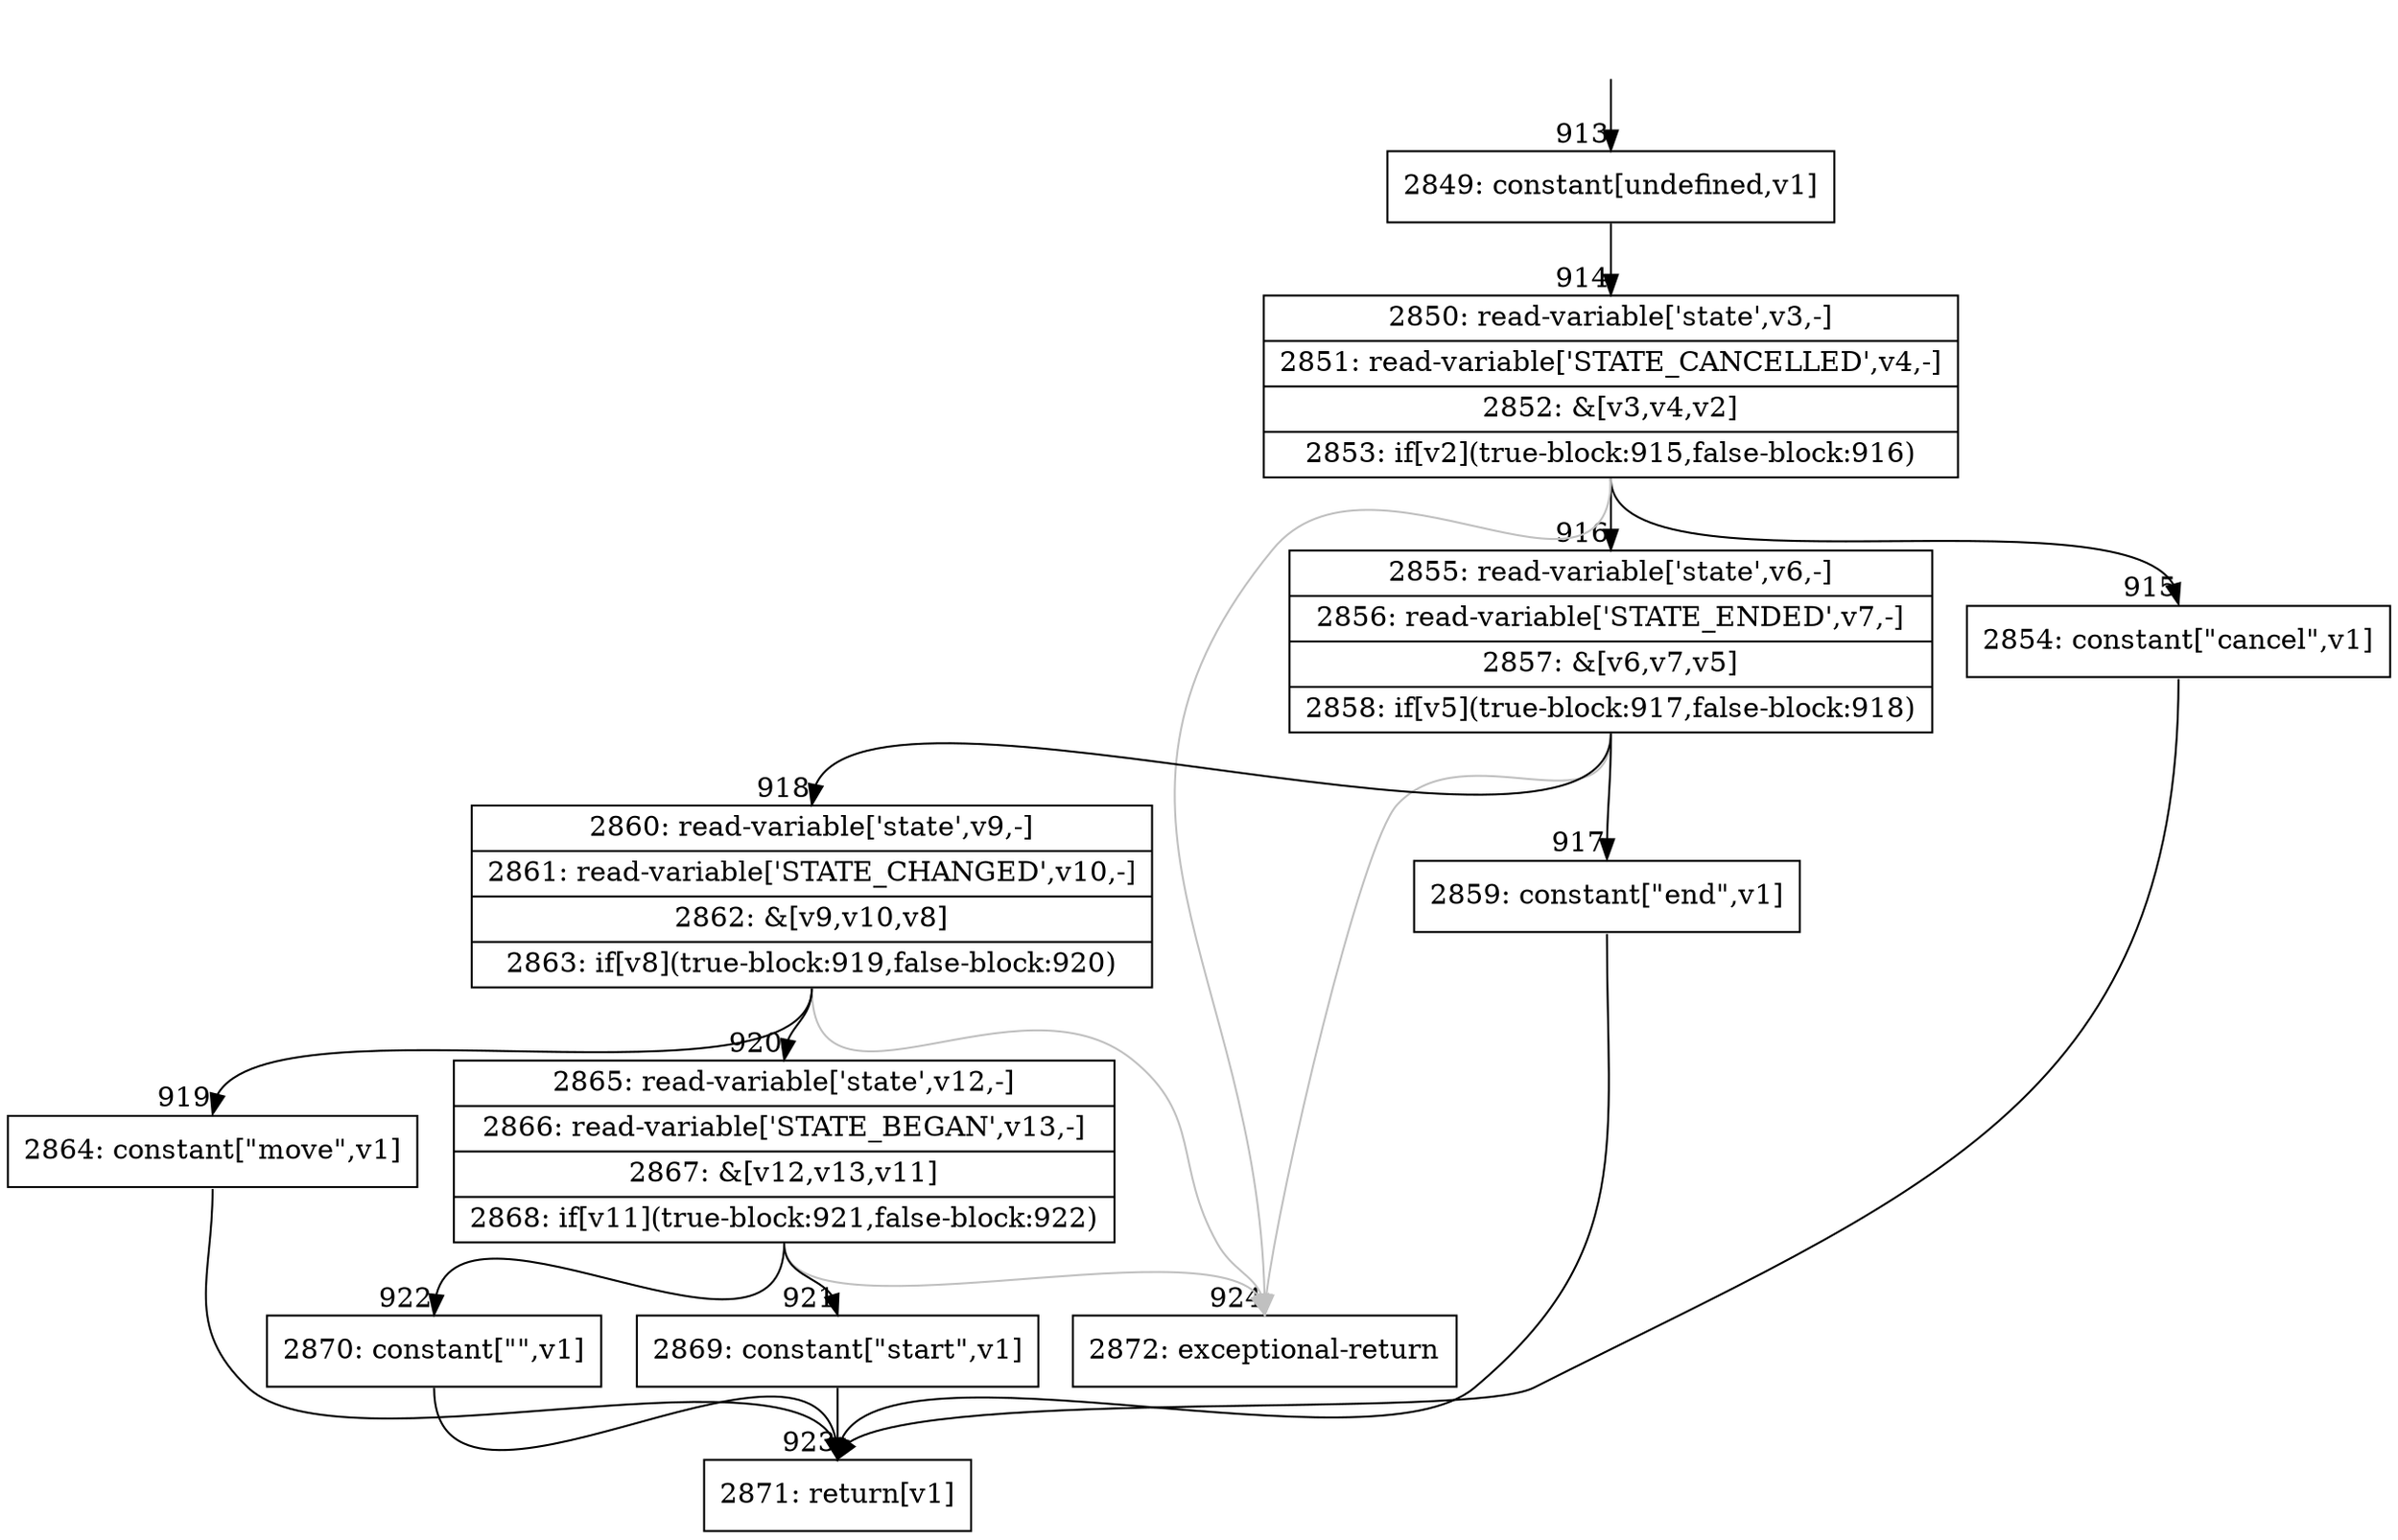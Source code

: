 digraph {
rankdir="TD"
BB_entry82[shape=none,label=""];
BB_entry82 -> BB913 [tailport=s, headport=n, headlabel="    913"]
BB913 [shape=record label="{2849: constant[undefined,v1]}" ] 
BB913 -> BB914 [tailport=s, headport=n, headlabel="      914"]
BB914 [shape=record label="{2850: read-variable['state',v3,-]|2851: read-variable['STATE_CANCELLED',v4,-]|2852: &[v3,v4,v2]|2853: if[v2](true-block:915,false-block:916)}" ] 
BB914 -> BB915 [tailport=s, headport=n, headlabel="      915"]
BB914 -> BB916 [tailport=s, headport=n, headlabel="      916"]
BB914 -> BB924 [tailport=s, headport=n, color=gray, headlabel="      924"]
BB915 [shape=record label="{2854: constant[\"cancel\",v1]}" ] 
BB915 -> BB923 [tailport=s, headport=n, headlabel="      923"]
BB916 [shape=record label="{2855: read-variable['state',v6,-]|2856: read-variable['STATE_ENDED',v7,-]|2857: &[v6,v7,v5]|2858: if[v5](true-block:917,false-block:918)}" ] 
BB916 -> BB917 [tailport=s, headport=n, headlabel="      917"]
BB916 -> BB918 [tailport=s, headport=n, headlabel="      918"]
BB916 -> BB924 [tailport=s, headport=n, color=gray]
BB917 [shape=record label="{2859: constant[\"end\",v1]}" ] 
BB917 -> BB923 [tailport=s, headport=n]
BB918 [shape=record label="{2860: read-variable['state',v9,-]|2861: read-variable['STATE_CHANGED',v10,-]|2862: &[v9,v10,v8]|2863: if[v8](true-block:919,false-block:920)}" ] 
BB918 -> BB919 [tailport=s, headport=n, headlabel="      919"]
BB918 -> BB920 [tailport=s, headport=n, headlabel="      920"]
BB918 -> BB924 [tailport=s, headport=n, color=gray]
BB919 [shape=record label="{2864: constant[\"move\",v1]}" ] 
BB919 -> BB923 [tailport=s, headport=n]
BB920 [shape=record label="{2865: read-variable['state',v12,-]|2866: read-variable['STATE_BEGAN',v13,-]|2867: &[v12,v13,v11]|2868: if[v11](true-block:921,false-block:922)}" ] 
BB920 -> BB921 [tailport=s, headport=n, headlabel="      921"]
BB920 -> BB922 [tailport=s, headport=n, headlabel="      922"]
BB920 -> BB924 [tailport=s, headport=n, color=gray]
BB921 [shape=record label="{2869: constant[\"start\",v1]}" ] 
BB921 -> BB923 [tailport=s, headport=n]
BB922 [shape=record label="{2870: constant[\"\",v1]}" ] 
BB922 -> BB923 [tailport=s, headport=n]
BB923 [shape=record label="{2871: return[v1]}" ] 
BB924 [shape=record label="{2872: exceptional-return}" ] 
//#$~ 1505
}
